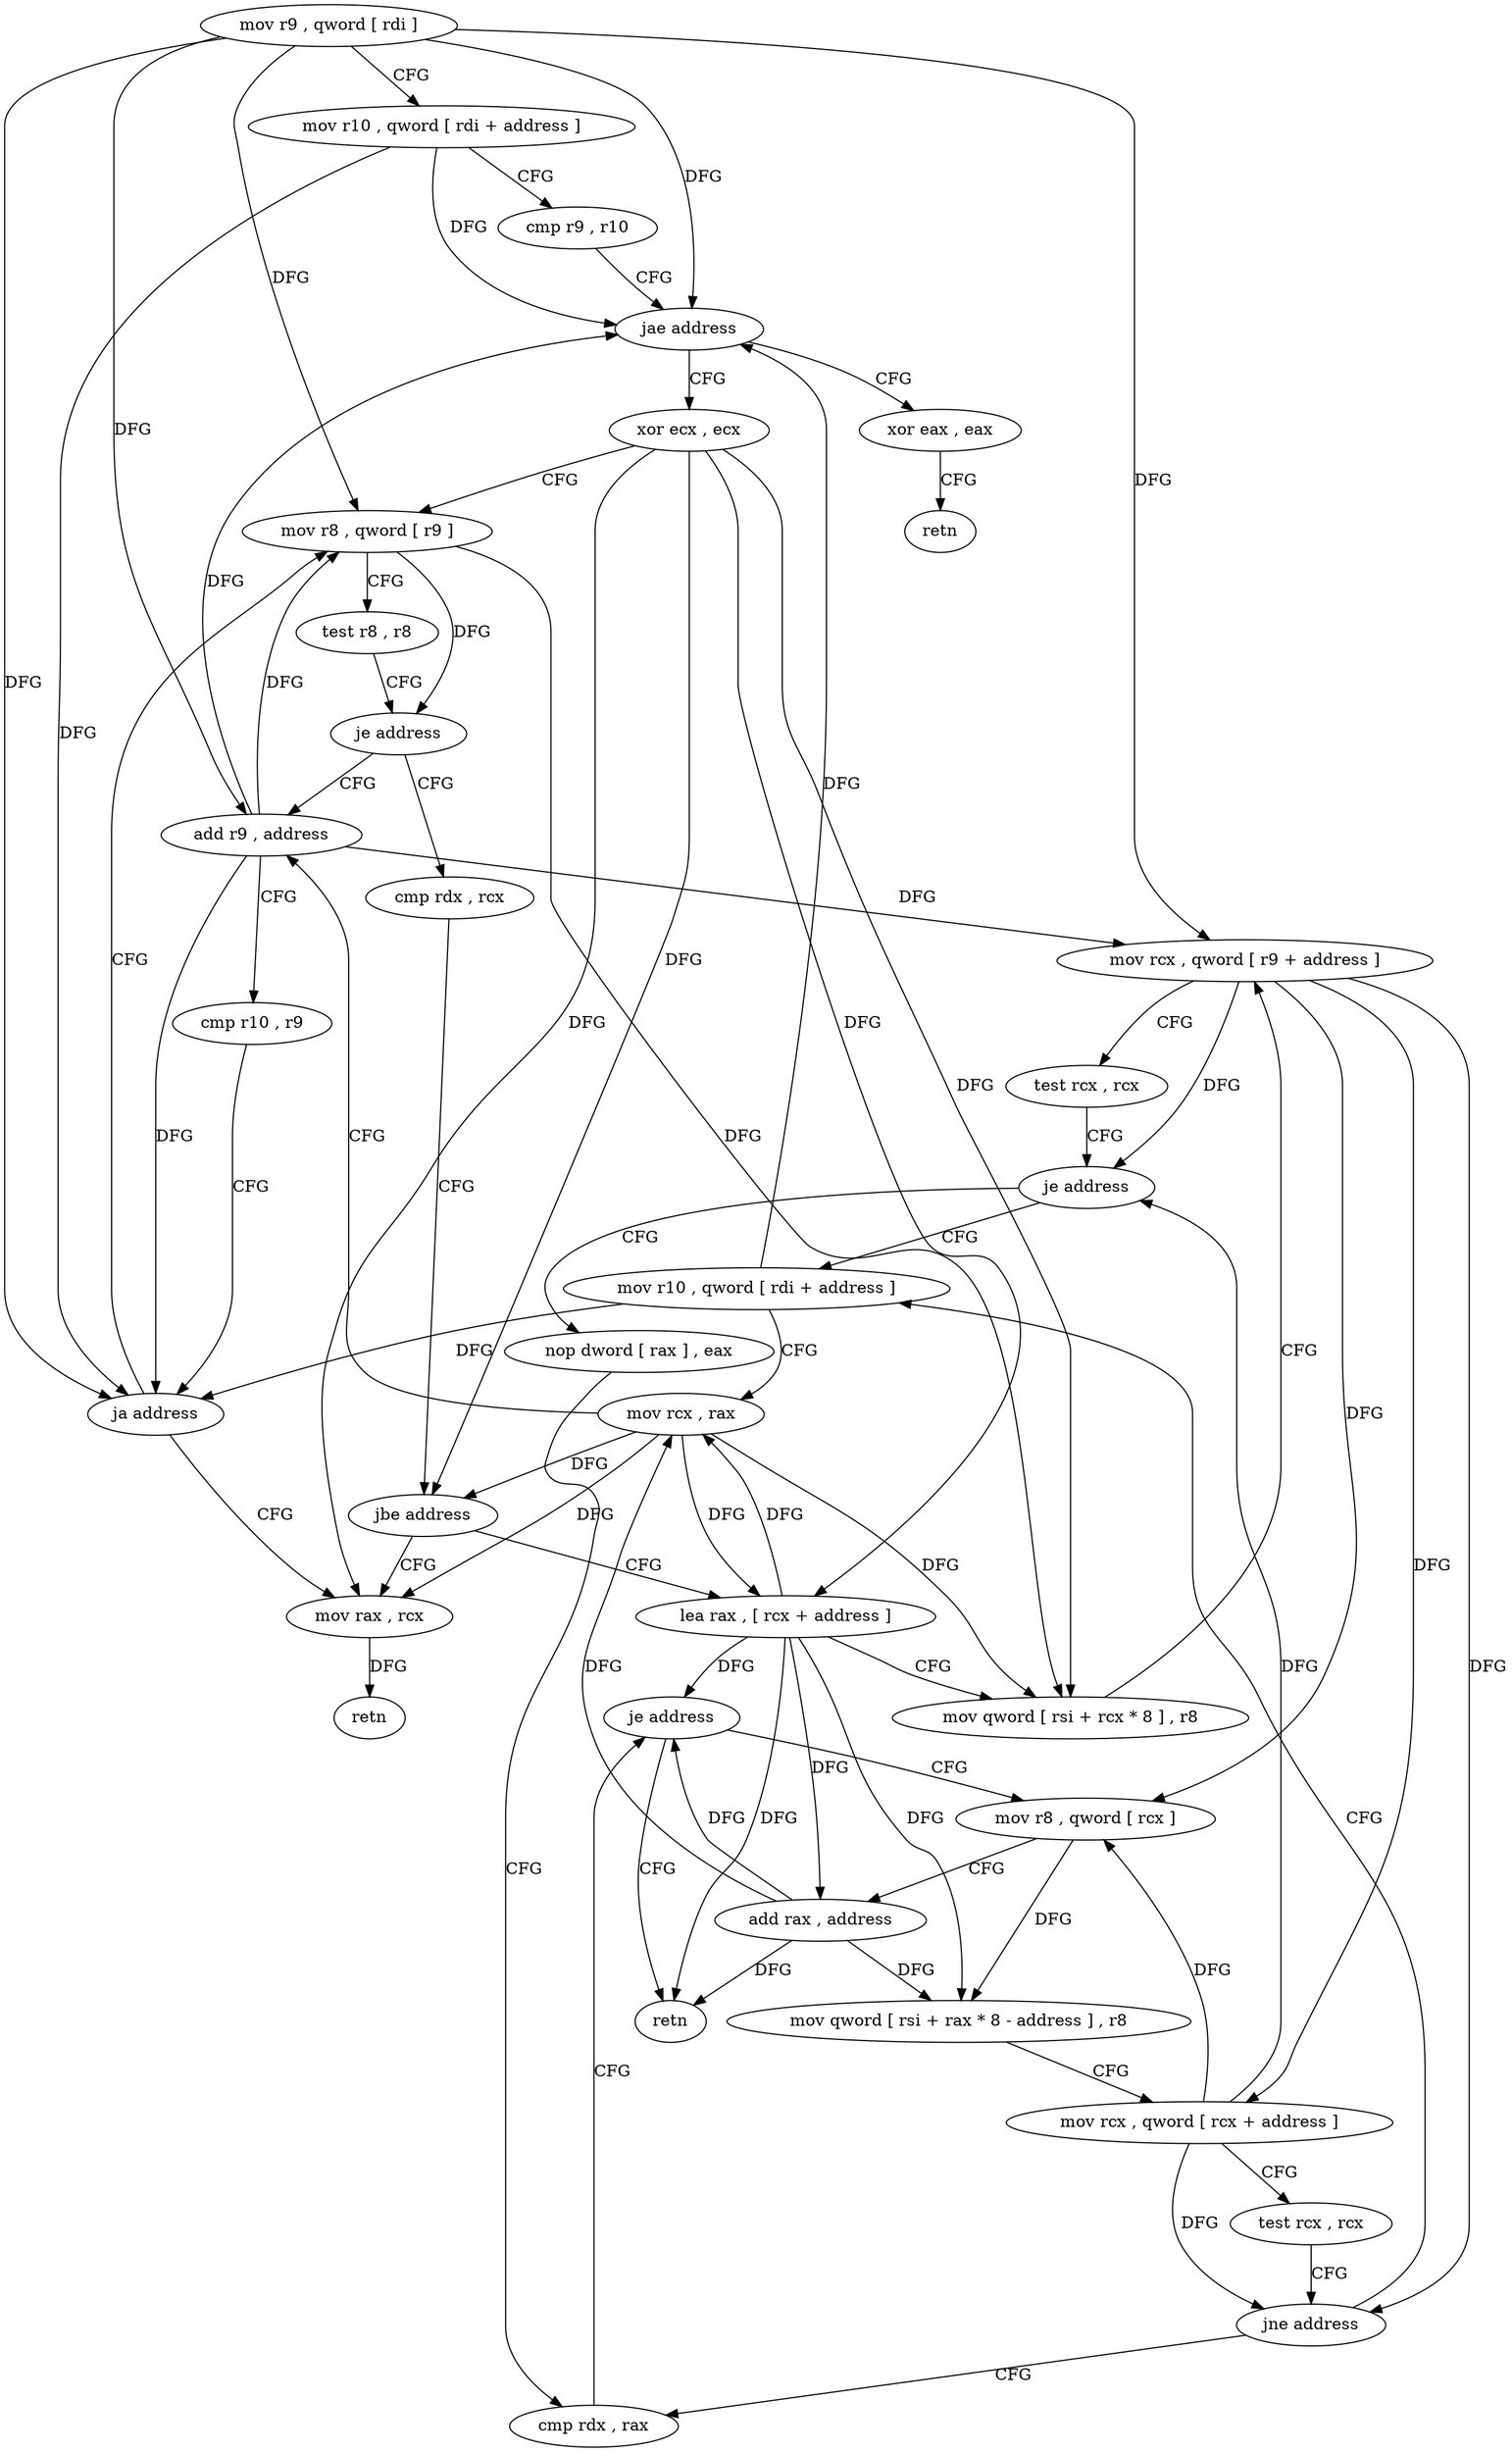 digraph "func" {
"4308960" [label = "mov r9 , qword [ rdi ]" ]
"4308963" [label = "mov r10 , qword [ rdi + address ]" ]
"4308967" [label = "cmp r9 , r10" ]
"4308970" [label = "jae address" ]
"4309058" [label = "xor eax , eax" ]
"4308972" [label = "xor ecx , ecx" ]
"4309060" [label = "retn" ]
"4308974" [label = "mov r8 , qword [ r9 ]" ]
"4309041" [label = "add r9 , address" ]
"4309045" [label = "cmp r10 , r9" ]
"4309048" [label = "ja address" ]
"4309050" [label = "mov rax , rcx" ]
"4308982" [label = "cmp rdx , rcx" ]
"4308985" [label = "jbe address" ]
"4308987" [label = "lea rax , [ rcx + address ]" ]
"4308977" [label = "test r8 , r8" ]
"4308980" [label = "je address" ]
"4309053" [label = "retn" ]
"4308991" [label = "mov qword [ rsi + rcx * 8 ] , r8" ]
"4308995" [label = "mov rcx , qword [ r9 + address ]" ]
"4308999" [label = "test rcx , rcx" ]
"4309002" [label = "je address" ]
"4309034" [label = "mov r10 , qword [ rdi + address ]" ]
"4309004" [label = "nop dword [ rax ] , eax" ]
"4309038" [label = "mov rcx , rax" ]
"4309008" [label = "cmp rdx , rax" ]
"4309056" [label = "retn" ]
"4309013" [label = "mov r8 , qword [ rcx ]" ]
"4309016" [label = "add rax , address" ]
"4309020" [label = "mov qword [ rsi + rax * 8 - address ] , r8" ]
"4309025" [label = "mov rcx , qword [ rcx + address ]" ]
"4309029" [label = "test rcx , rcx" ]
"4309032" [label = "jne address" ]
"4309011" [label = "je address" ]
"4308960" -> "4308963" [ label = "CFG" ]
"4308960" -> "4308970" [ label = "DFG" ]
"4308960" -> "4308974" [ label = "DFG" ]
"4308960" -> "4309041" [ label = "DFG" ]
"4308960" -> "4309048" [ label = "DFG" ]
"4308960" -> "4308995" [ label = "DFG" ]
"4308963" -> "4308967" [ label = "CFG" ]
"4308963" -> "4308970" [ label = "DFG" ]
"4308963" -> "4309048" [ label = "DFG" ]
"4308967" -> "4308970" [ label = "CFG" ]
"4308970" -> "4309058" [ label = "CFG" ]
"4308970" -> "4308972" [ label = "CFG" ]
"4309058" -> "4309060" [ label = "CFG" ]
"4308972" -> "4308974" [ label = "CFG" ]
"4308972" -> "4308985" [ label = "DFG" ]
"4308972" -> "4309050" [ label = "DFG" ]
"4308972" -> "4308987" [ label = "DFG" ]
"4308972" -> "4308991" [ label = "DFG" ]
"4308974" -> "4308977" [ label = "CFG" ]
"4308974" -> "4308980" [ label = "DFG" ]
"4308974" -> "4308991" [ label = "DFG" ]
"4309041" -> "4309045" [ label = "CFG" ]
"4309041" -> "4308974" [ label = "DFG" ]
"4309041" -> "4308970" [ label = "DFG" ]
"4309041" -> "4309048" [ label = "DFG" ]
"4309041" -> "4308995" [ label = "DFG" ]
"4309045" -> "4309048" [ label = "CFG" ]
"4309048" -> "4308974" [ label = "CFG" ]
"4309048" -> "4309050" [ label = "CFG" ]
"4309050" -> "4309053" [ label = "DFG" ]
"4308982" -> "4308985" [ label = "CFG" ]
"4308985" -> "4309050" [ label = "CFG" ]
"4308985" -> "4308987" [ label = "CFG" ]
"4308987" -> "4308991" [ label = "CFG" ]
"4308987" -> "4309038" [ label = "DFG" ]
"4308987" -> "4309011" [ label = "DFG" ]
"4308987" -> "4309056" [ label = "DFG" ]
"4308987" -> "4309016" [ label = "DFG" ]
"4308987" -> "4309020" [ label = "DFG" ]
"4308977" -> "4308980" [ label = "CFG" ]
"4308980" -> "4309041" [ label = "CFG" ]
"4308980" -> "4308982" [ label = "CFG" ]
"4308991" -> "4308995" [ label = "CFG" ]
"4308995" -> "4308999" [ label = "CFG" ]
"4308995" -> "4309002" [ label = "DFG" ]
"4308995" -> "4309013" [ label = "DFG" ]
"4308995" -> "4309025" [ label = "DFG" ]
"4308995" -> "4309032" [ label = "DFG" ]
"4308999" -> "4309002" [ label = "CFG" ]
"4309002" -> "4309034" [ label = "CFG" ]
"4309002" -> "4309004" [ label = "CFG" ]
"4309034" -> "4309038" [ label = "CFG" ]
"4309034" -> "4308970" [ label = "DFG" ]
"4309034" -> "4309048" [ label = "DFG" ]
"4309004" -> "4309008" [ label = "CFG" ]
"4309038" -> "4309041" [ label = "CFG" ]
"4309038" -> "4308985" [ label = "DFG" ]
"4309038" -> "4309050" [ label = "DFG" ]
"4309038" -> "4308987" [ label = "DFG" ]
"4309038" -> "4308991" [ label = "DFG" ]
"4309008" -> "4309011" [ label = "CFG" ]
"4309013" -> "4309016" [ label = "CFG" ]
"4309013" -> "4309020" [ label = "DFG" ]
"4309016" -> "4309020" [ label = "DFG" ]
"4309016" -> "4309038" [ label = "DFG" ]
"4309016" -> "4309011" [ label = "DFG" ]
"4309016" -> "4309056" [ label = "DFG" ]
"4309020" -> "4309025" [ label = "CFG" ]
"4309025" -> "4309029" [ label = "CFG" ]
"4309025" -> "4309002" [ label = "DFG" ]
"4309025" -> "4309013" [ label = "DFG" ]
"4309025" -> "4309032" [ label = "DFG" ]
"4309029" -> "4309032" [ label = "CFG" ]
"4309032" -> "4309008" [ label = "CFG" ]
"4309032" -> "4309034" [ label = "CFG" ]
"4309011" -> "4309056" [ label = "CFG" ]
"4309011" -> "4309013" [ label = "CFG" ]
}
